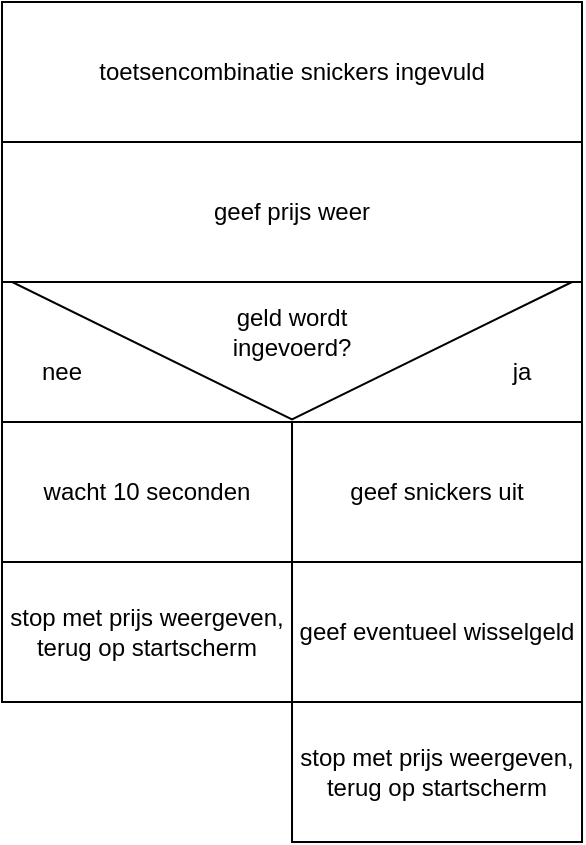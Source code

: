 <mxfile>
    <diagram id="zjyIdyExbtTuKUGTuE-O" name="Page-1">
        <mxGraphModel dx="484" dy="394" grid="1" gridSize="10" guides="1" tooltips="1" connect="1" arrows="1" fold="1" page="1" pageScale="1" pageWidth="850" pageHeight="1100" math="0" shadow="0">
            <root>
                <mxCell id="0"/>
                <mxCell id="1" parent="0"/>
                <mxCell id="2" value="toetsencombinatie snickers ingevuld" style="rounded=0;whiteSpace=wrap;html=1;" vertex="1" parent="1">
                    <mxGeometry x="90" y="50" width="290" height="70" as="geometry"/>
                </mxCell>
                <mxCell id="3" value="geef prijs weer" style="rounded=0;whiteSpace=wrap;html=1;" vertex="1" parent="1">
                    <mxGeometry x="90" y="120" width="290" height="70" as="geometry"/>
                </mxCell>
                <mxCell id="4" value="" style="rounded=0;whiteSpace=wrap;html=1;" vertex="1" parent="1">
                    <mxGeometry x="90" y="190" width="290" height="70" as="geometry"/>
                </mxCell>
                <mxCell id="5" value="" style="triangle;whiteSpace=wrap;html=1;rotation=90;" vertex="1" parent="1">
                    <mxGeometry x="200.63" y="84.38" width="68.75" height="280" as="geometry"/>
                </mxCell>
                <mxCell id="6" value="geld wordt ingevoerd?" style="text;html=1;strokeColor=none;fillColor=none;align=center;verticalAlign=middle;whiteSpace=wrap;rounded=0;" vertex="1" parent="1">
                    <mxGeometry x="205.01" y="200" width="60" height="30" as="geometry"/>
                </mxCell>
                <mxCell id="7" value="nee" style="text;html=1;strokeColor=none;fillColor=none;align=center;verticalAlign=middle;whiteSpace=wrap;rounded=0;" vertex="1" parent="1">
                    <mxGeometry x="90" y="220" width="60" height="30" as="geometry"/>
                </mxCell>
                <mxCell id="8" value="ja" style="text;html=1;strokeColor=none;fillColor=none;align=center;verticalAlign=middle;whiteSpace=wrap;rounded=0;" vertex="1" parent="1">
                    <mxGeometry x="320" y="220" width="60" height="30" as="geometry"/>
                </mxCell>
                <mxCell id="10" value="wacht 10 seconden" style="rounded=0;whiteSpace=wrap;html=1;strokeWidth=1;" vertex="1" parent="1">
                    <mxGeometry x="90.01" y="260" width="145" height="70" as="geometry"/>
                </mxCell>
                <mxCell id="11" value="geef snickers uit" style="rounded=0;whiteSpace=wrap;html=1;strokeWidth=1;" vertex="1" parent="1">
                    <mxGeometry x="235.01" y="260" width="145" height="70" as="geometry"/>
                </mxCell>
                <mxCell id="12" value="stop met prijs weergeven, terug op startscherm" style="rounded=0;whiteSpace=wrap;html=1;strokeWidth=1;" vertex="1" parent="1">
                    <mxGeometry x="90" y="330" width="145" height="70" as="geometry"/>
                </mxCell>
                <mxCell id="13" value="geef eventueel wisselgeld" style="rounded=0;whiteSpace=wrap;html=1;strokeWidth=1;" vertex="1" parent="1">
                    <mxGeometry x="235.01" y="330" width="145" height="70" as="geometry"/>
                </mxCell>
                <mxCell id="14" value="stop met prijs weergeven, terug op startscherm" style="rounded=0;whiteSpace=wrap;html=1;strokeWidth=1;" vertex="1" parent="1">
                    <mxGeometry x="235.01" y="400" width="145" height="70" as="geometry"/>
                </mxCell>
            </root>
        </mxGraphModel>
    </diagram>
</mxfile>